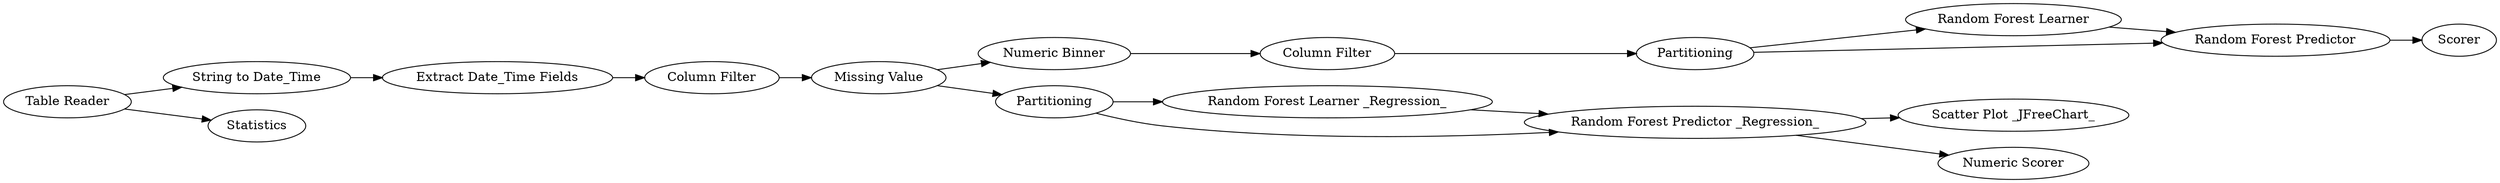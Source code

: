 digraph {
	"-8630770812372483400_27" [label="Missing Value"]
	"-8630770812372483400_33" [label="Random Forest Learner _Regression_"]
	"-8630770812372483400_34" [label="Random Forest Predictor _Regression_"]
	"-8630770812372483400_18" [label="Numeric Binner"]
	"-8630770812372483400_22" [label=Partitioning]
	"-8630770812372483400_35" [label="Random Forest Learner"]
	"-8630770812372483400_7" [label="Scatter Plot _JFreeChart_"]
	"-8630770812372483400_31" [label="Table Reader"]
	"-8630770812372483400_25" [label="String to Date_Time"]
	"-8630770812372483400_2" [label="Column Filter"]
	"-8630770812372483400_6" [label="Numeric Scorer"]
	"-8630770812372483400_26" [label="Extract Date_Time Fields"]
	"-8630770812372483400_21" [label="Column Filter"]
	"-8630770812372483400_36" [label="Random Forest Predictor"]
	"-8630770812372483400_23" [label=Scorer]
	"-8630770812372483400_32" [label=Statistics]
	"-8630770812372483400_3" [label=Partitioning]
	"-8630770812372483400_27" -> "-8630770812372483400_18"
	"-8630770812372483400_18" -> "-8630770812372483400_21"
	"-8630770812372483400_25" -> "-8630770812372483400_26"
	"-8630770812372483400_3" -> "-8630770812372483400_33"
	"-8630770812372483400_34" -> "-8630770812372483400_6"
	"-8630770812372483400_31" -> "-8630770812372483400_25"
	"-8630770812372483400_36" -> "-8630770812372483400_23"
	"-8630770812372483400_2" -> "-8630770812372483400_27"
	"-8630770812372483400_22" -> "-8630770812372483400_35"
	"-8630770812372483400_31" -> "-8630770812372483400_32"
	"-8630770812372483400_22" -> "-8630770812372483400_36"
	"-8630770812372483400_21" -> "-8630770812372483400_22"
	"-8630770812372483400_26" -> "-8630770812372483400_2"
	"-8630770812372483400_33" -> "-8630770812372483400_34"
	"-8630770812372483400_35" -> "-8630770812372483400_36"
	"-8630770812372483400_34" -> "-8630770812372483400_7"
	"-8630770812372483400_27" -> "-8630770812372483400_3"
	"-8630770812372483400_3" -> "-8630770812372483400_34"
	rankdir=LR
}

